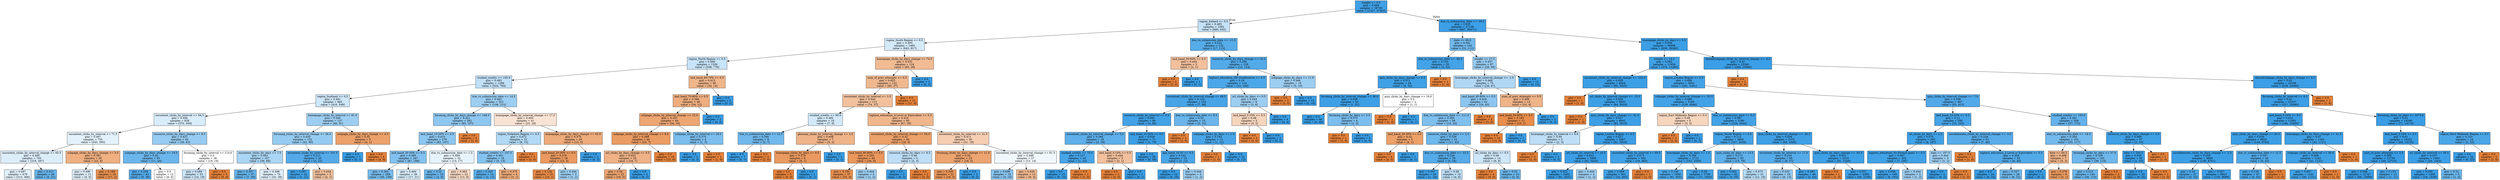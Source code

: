 digraph Tree {
node [shape=box, style="filled", color="black"] ;
0 [label="weight <= 0.5\ngini = 0.066\nsamples = 38730\nvalue = [1327, 37403]", fillcolor="#399de5f6"] ;
1 [label="region_Ireland <= 0.5\ngini = 0.485\nsamples = 1592\nvalue = [660, 932]", fillcolor="#399de54a"] ;
0 -> 1 [labeldistance=2.5, labelangle=45, headlabel="True"] ;
2 [label="region_South Region <= 0.5\ngini = 0.493\nsamples = 1460\nvalue = [643, 817]", fillcolor="#399de536"] ;
1 -> 2 ;
3 [label="region_North Region <= 0.5\ngini = 0.486\nsamples = 1336\nvalue = [558, 778]", fillcolor="#399de548"] ;
2 -> 3 ;
4 [label="studied_credits <= 105.0\ngini = 0.483\nsamples = 1288\nvalue = [524, 764]", fillcolor="#399de550"] ;
3 -> 4 ;
5 [label="region_Scotland <= 0.5\ngini = 0.491\nsamples = 965\nvalue = [416, 549]", fillcolor="#399de53e"] ;
4 -> 5 ;
6 [label="oucontent_clicks_by_interval <= 84.5\ngini = 0.494\nsamples = 828\nvalue = [370, 458]", fillcolor="#399de531"] ;
5 -> 6 ;
7 [label="oucontent_clicks_by_interval <= 71.5\ngini = 0.497\nsamples = 735\nvalue = [340, 395]", fillcolor="#399de524"] ;
6 -> 7 ;
8 [label="oucontent_clicks_by_interval_change <= 65.5\ngini = 0.495\nsamples = 705\nvalue = [318, 387]", fillcolor="#399de52d"] ;
7 -> 8 ;
9 [label="gini = 0.497\nsamples = 679\nvalue = [313, 366]", fillcolor="#399de525"] ;
8 -> 9 ;
10 [label="gini = 0.311\nsamples = 26\nvalue = [5, 21]", fillcolor="#399de5c2"] ;
8 -> 10 ;
11 [label="subpage_clicks_by_days_change <= 5.0\ngini = 0.391\nsamples = 30\nvalue = [22, 8]", fillcolor="#e58139a2"] ;
7 -> 11 ;
12 [label="gini = 0.496\nsamples = 11\nvalue = [5, 6]", fillcolor="#399de52a"] ;
11 -> 12 ;
13 [label="gini = 0.188\nsamples = 19\nvalue = [17, 2]", fillcolor="#e58139e1"] ;
11 -> 13 ;
14 [label="resource_clicks_by_days_change <= 8.5\ngini = 0.437\nsamples = 93\nvalue = [30, 63]", fillcolor="#399de586"] ;
6 -> 14 ;
15 [label="subpage_clicks_by_days_change <= 19.0\ngini = 0.32\nsamples = 55\nvalue = [11, 44]", fillcolor="#399de5bf"] ;
14 -> 15 ;
16 [label="gini = 0.206\nsamples = 43\nvalue = [5, 38]", fillcolor="#399de5dd"] ;
15 -> 16 ;
17 [label="gini = 0.5\nsamples = 12\nvalue = [6, 6]", fillcolor="#e5813900"] ;
15 -> 17 ;
18 [label="forumng_clicks_by_interval <= 114.0\ngini = 0.5\nsamples = 38\nvalue = [19, 19]", fillcolor="#e5813900"] ;
14 -> 18 ;
19 [label="gini = 0.489\nsamples = 33\nvalue = [14, 19]", fillcolor="#399de543"] ;
18 -> 19 ;
20 [label="gini = 0.0\nsamples = 5\nvalue = [5, 0]", fillcolor="#e58139ff"] ;
18 -> 20 ;
21 [label="homepage_clicks_by_interval <= 61.0\ngini = 0.446\nsamples = 137\nvalue = [46, 91]", fillcolor="#399de57e"] ;
5 -> 21 ;
22 [label="forumng_clicks_by_interval_change <= 36.5\ngini = 0.434\nsamples = 132\nvalue = [42, 90]", fillcolor="#399de588"] ;
21 -> 22 ;
23 [label="oucontent_clicks_by_days <= 7.5\ngini = 0.463\nsamples = 107\nvalue = [39, 68]", fillcolor="#399de56d"] ;
22 -> 23 ;
24 [label="gini = 0.307\nsamples = 37\nvalue = [7, 30]", fillcolor="#399de5c4"] ;
23 -> 24 ;
25 [label="gini = 0.496\nsamples = 70\nvalue = [32, 38]", fillcolor="#399de528"] ;
23 -> 25 ;
26 [label="oucontent_clicks_by_interval <= 101.5\ngini = 0.211\nsamples = 25\nvalue = [3, 22]", fillcolor="#399de5dc"] ;
22 -> 26 ;
27 [label="gini = 0.087\nsamples = 22\nvalue = [1, 21]", fillcolor="#399de5f3"] ;
26 -> 27 ;
28 [label="gini = 0.444\nsamples = 3\nvalue = [2, 1]", fillcolor="#e581397f"] ;
26 -> 28 ;
29 [label="subpage_clicks_by_days_change <= 4.5\ngini = 0.32\nsamples = 5\nvalue = [4, 1]", fillcolor="#e58139bf"] ;
21 -> 29 ;
30 [label="gini = 0.0\nsamples = 1\nvalue = [0, 1]", fillcolor="#399de5ff"] ;
29 -> 30 ;
31 [label="gini = 0.0\nsamples = 4\nvalue = [4, 0]", fillcolor="#e58139ff"] ;
29 -> 31 ;
32 [label="due_vs_submission_date <= 14.5\ngini = 0.445\nsamples = 323\nvalue = [108, 215]", fillcolor="#399de57f"] ;
4 -> 32 ;
33 [label="forumng_clicks_by_days_change <= 148.5\ngini = 0.421\nsamples = 282\nvalue = [85, 197]", fillcolor="#399de591"] ;
32 -> 33 ;
34 [label="imd_band_10-20% <= 0.5\ngini = 0.415\nsamples = 279\nvalue = [82, 197]", fillcolor="#399de595"] ;
33 -> 34 ;
35 [label="imd_band_20-30% <= 0.5\ngini = 0.395\nsamples = 247\nvalue = [67, 180]", fillcolor="#399de5a0"] ;
34 -> 35 ;
36 [label="gini = 0.364\nsamples = 209\nvalue = [50, 159]", fillcolor="#399de5af"] ;
35 -> 36 ;
37 [label="gini = 0.494\nsamples = 38\nvalue = [17, 21]", fillcolor="#399de531"] ;
35 -> 37 ;
38 [label="due_vs_submission_date <= 1.5\ngini = 0.498\nsamples = 32\nvalue = [15, 17]", fillcolor="#399de51e"] ;
34 -> 38 ;
39 [label="gini = 0.32\nsamples = 10\nvalue = [2, 8]", fillcolor="#399de5bf"] ;
38 -> 39 ;
40 [label="gini = 0.483\nsamples = 22\nvalue = [13, 9]", fillcolor="#e581394e"] ;
38 -> 40 ;
41 [label="gini = 0.0\nsamples = 3\nvalue = [3, 0]", fillcolor="#e58139ff"] ;
33 -> 41 ;
42 [label="homepage_clicks_by_interval_change <= 17.5\ngini = 0.493\nsamples = 41\nvalue = [23, 18]", fillcolor="#e5813937"] ;
32 -> 42 ;
43 [label="region_Yorkshire Region <= 0.5\ngini = 0.472\nsamples = 21\nvalue = [8, 13]", fillcolor="#399de562"] ;
42 -> 43 ;
44 [label="studied_credits <= 157.5\ngini = 0.401\nsamples = 18\nvalue = [5, 13]", fillcolor="#399de59d"] ;
43 -> 44 ;
45 [label="gini = 0.245\nsamples = 14\nvalue = [2, 12]", fillcolor="#399de5d4"] ;
44 -> 45 ;
46 [label="gini = 0.375\nsamples = 4\nvalue = [3, 1]", fillcolor="#e58139aa"] ;
44 -> 46 ;
47 [label="gini = 0.0\nsamples = 3\nvalue = [3, 0]", fillcolor="#e58139ff"] ;
43 -> 47 ;
48 [label="homepage_clicks_by_days_change <= 45.0\ngini = 0.375\nsamples = 20\nvalue = [15, 5]", fillcolor="#e58139aa"] ;
42 -> 48 ;
49 [label="imd_band_20-30% <= 0.5\ngini = 0.278\nsamples = 18\nvalue = [15, 3]", fillcolor="#e58139cc"] ;
48 -> 49 ;
50 [label="gini = 0.124\nsamples = 15\nvalue = [14, 1]", fillcolor="#e58139ed"] ;
49 -> 50 ;
51 [label="gini = 0.444\nsamples = 3\nvalue = [1, 2]", fillcolor="#399de57f"] ;
49 -> 51 ;
52 [label="gini = 0.0\nsamples = 2\nvalue = [0, 2]", fillcolor="#399de5ff"] ;
48 -> 52 ;
53 [label="imd_band_60-70% <= 0.5\ngini = 0.413\nsamples = 48\nvalue = [34, 14]", fillcolor="#e5813996"] ;
3 -> 53 ;
54 [label="imd_band_70-80% <= 0.5\ngini = 0.386\nsamples = 46\nvalue = [34, 12]", fillcolor="#e58139a5"] ;
53 -> 54 ;
55 [label="subpage_clicks_by_interval_change <= 22.0\ngini = 0.351\nsamples = 44\nvalue = [34, 10]", fillcolor="#e58139b4"] ;
54 -> 55 ;
56 [label="subpage_clicks_by_interval_change <= 8.0\ngini = 0.289\nsamples = 40\nvalue = [33, 7]", fillcolor="#e58139c9"] ;
55 -> 56 ;
57 [label="url_clicks_by_days_change <= 0.5\ngini = 0.403\nsamples = 25\nvalue = [18, 7]", fillcolor="#e581399c"] ;
56 -> 57 ;
58 [label="gini = 0.34\nsamples = 23\nvalue = [18, 5]", fillcolor="#e58139b8"] ;
57 -> 58 ;
59 [label="gini = 0.0\nsamples = 2\nvalue = [0, 2]", fillcolor="#399de5ff"] ;
57 -> 59 ;
60 [label="gini = 0.0\nsamples = 15\nvalue = [15, 0]", fillcolor="#e58139ff"] ;
56 -> 60 ;
61 [label="subpage_clicks_by_interval <= 29.0\ngini = 0.375\nsamples = 4\nvalue = [1, 3]", fillcolor="#399de5aa"] ;
55 -> 61 ;
62 [label="gini = 0.0\nsamples = 3\nvalue = [0, 3]", fillcolor="#399de5ff"] ;
61 -> 62 ;
63 [label="gini = 0.0\nsamples = 1\nvalue = [1, 0]", fillcolor="#e58139ff"] ;
61 -> 63 ;
64 [label="gini = 0.0\nsamples = 2\nvalue = [0, 2]", fillcolor="#399de5ff"] ;
54 -> 64 ;
65 [label="gini = 0.0\nsamples = 2\nvalue = [0, 2]", fillcolor="#399de5ff"] ;
53 -> 65 ;
66 [label="homepage_clicks_by_days_change <= 74.5\ngini = 0.431\nsamples = 124\nvalue = [85, 39]", fillcolor="#e581398a"] ;
2 -> 66 ;
67 [label="num_of_prev_attempts <= 0.5\ngini = 0.423\nsamples = 122\nvalue = [85, 37]", fillcolor="#e5813990"] ;
66 -> 67 ;
68 [label="oucontent_clicks_by_interval <= 3.5\ngini = 0.444\nsamples = 111\nvalue = [74, 37]", fillcolor="#e581397f"] ;
67 -> 68 ;
69 [label="studied_credits <= 90.0\ngini = 0.492\nsamples = 16\nvalue = [7, 9]", fillcolor="#399de539"] ;
68 -> 69 ;
70 [label="due_vs_submission_date <= 14.5\ngini = 0.346\nsamples = 9\nvalue = [2, 7]", fillcolor="#399de5b6"] ;
69 -> 70 ;
71 [label="gini = 0.0\nsamples = 7\nvalue = [0, 7]", fillcolor="#399de5ff"] ;
70 -> 71 ;
72 [label="gini = 0.0\nsamples = 2\nvalue = [2, 0]", fillcolor="#e58139ff"] ;
70 -> 72 ;
73 [label="glossary_clicks_by_interval_change <= 2.0\ngini = 0.408\nsamples = 7\nvalue = [5, 2]", fillcolor="#e5813999"] ;
69 -> 73 ;
74 [label="homepage_clicks_by_days <= 9.5\ngini = 0.278\nsamples = 6\nvalue = [5, 1]", fillcolor="#e58139cc"] ;
73 -> 74 ;
75 [label="gini = 0.0\nsamples = 5\nvalue = [5, 0]", fillcolor="#e58139ff"] ;
74 -> 75 ;
76 [label="gini = 0.0\nsamples = 1\nvalue = [0, 1]", fillcolor="#399de5ff"] ;
74 -> 76 ;
77 [label="gini = 0.0\nsamples = 1\nvalue = [0, 1]", fillcolor="#399de5ff"] ;
73 -> 77 ;
78 [label="highest_education_A Level or Equivalent <= 0.5\ngini = 0.416\nsamples = 95\nvalue = [67, 28]", fillcolor="#e5813994"] ;
68 -> 78 ;
79 [label="oucontent_clicks_by_interval_change <= 94.0\ngini = 0.32\nsamples = 45\nvalue = [36, 9]", fillcolor="#e58139bf"] ;
78 -> 79 ;
80 [label="imd_band_80-90% <= 0.5\ngini = 0.255\nsamples = 40\nvalue = [34, 6]", fillcolor="#e58139d2"] ;
79 -> 80 ;
81 [label="gini = 0.193\nsamples = 37\nvalue = [33, 4]", fillcolor="#e58139e0"] ;
80 -> 81 ;
82 [label="gini = 0.444\nsamples = 3\nvalue = [1, 2]", fillcolor="#399de57f"] ;
80 -> 82 ;
83 [label="resource_clicks_by_days <= 9.5\ngini = 0.48\nsamples = 5\nvalue = [2, 3]", fillcolor="#399de555"] ;
79 -> 83 ;
84 [label="gini = 0.0\nsamples = 3\nvalue = [0, 3]", fillcolor="#399de5ff"] ;
83 -> 84 ;
85 [label="gini = 0.0\nsamples = 2\nvalue = [2, 0]", fillcolor="#e58139ff"] ;
83 -> 85 ;
86 [label="oucontent_clicks_by_interval <= 31.5\ngini = 0.471\nsamples = 50\nvalue = [31, 19]", fillcolor="#e5813963"] ;
78 -> 86 ;
87 [label="forumng_clicks_by_days_change <= 11.0\ngini = 0.34\nsamples = 23\nvalue = [18, 5]", fillcolor="#e58139b8"] ;
86 -> 87 ;
88 [label="gini = 0.245\nsamples = 21\nvalue = [18, 3]", fillcolor="#e58139d4"] ;
87 -> 88 ;
89 [label="gini = 0.0\nsamples = 2\nvalue = [0, 2]", fillcolor="#399de5ff"] ;
87 -> 89 ;
90 [label="oucontent_clicks_by_interval_change <= 61.5\ngini = 0.499\nsamples = 27\nvalue = [13, 14]", fillcolor="#399de512"] ;
86 -> 90 ;
91 [label="gini = 0.408\nsamples = 14\nvalue = [4, 10]", fillcolor="#399de599"] ;
90 -> 91 ;
92 [label="gini = 0.426\nsamples = 13\nvalue = [9, 4]", fillcolor="#e581398e"] ;
90 -> 92 ;
93 [label="gini = 0.0\nsamples = 11\nvalue = [11, 0]", fillcolor="#e58139ff"] ;
67 -> 93 ;
94 [label="gini = 0.0\nsamples = 2\nvalue = [0, 2]", fillcolor="#399de5ff"] ;
66 -> 94 ;
95 [label="due_vs_submission_date <= -11.5\ngini = 0.224\nsamples = 132\nvalue = [17, 115]", fillcolor="#399de5d9"] ;
1 -> 95 ;
96 [label="imd_band_50-60% <= 0.5\ngini = 0.444\nsamples = 3\nvalue = [2, 1]", fillcolor="#e581397f"] ;
95 -> 96 ;
97 [label="gini = 0.0\nsamples = 2\nvalue = [2, 0]", fillcolor="#e58139ff"] ;
96 -> 97 ;
98 [label="gini = 0.0\nsamples = 1\nvalue = [0, 1]", fillcolor="#399de5ff"] ;
96 -> 98 ;
99 [label="resource_clicks_by_days_change <= 10.5\ngini = 0.206\nsamples = 129\nvalue = [15, 114]", fillcolor="#399de5dd"] ;
95 -> 99 ;
100 [label="highest_education_HE Qualification <= 0.5\ngini = 0.16\nsamples = 114\nvalue = [10, 104]", fillcolor="#399de5e6"] ;
99 -> 100 ;
101 [label="oucontent_clicks_by_interval_change <= 46.5\ngini = 0.124\nsamples = 105\nvalue = [7, 98]", fillcolor="#399de5ed"] ;
100 -> 101 ;
102 [label="resource_clicks_by_interval <= 0.5\ngini = 0.085\nsamples = 90\nvalue = [4, 86]", fillcolor="#399de5f3"] ;
101 -> 102 ;
103 [label="oucontent_clicks_by_interval_change <= 5.0\ngini = 0.266\nsamples = 19\nvalue = [3, 16]", fillcolor="#399de5cf"] ;
102 -> 103 ;
104 [label="studied_credits <= 75.0\ngini = 0.117\nsamples = 16\nvalue = [1, 15]", fillcolor="#399de5ee"] ;
103 -> 104 ;
105 [label="gini = 0.0\nsamples = 15\nvalue = [0, 15]", fillcolor="#399de5ff"] ;
104 -> 105 ;
106 [label="gini = 0.0\nsamples = 1\nvalue = [1, 0]", fillcolor="#e58139ff"] ;
104 -> 106 ;
107 [label="imd_band_0-10% <= 0.5\ngini = 0.444\nsamples = 3\nvalue = [2, 1]", fillcolor="#e581397f"] ;
103 -> 107 ;
108 [label="gini = 0.0\nsamples = 2\nvalue = [2, 0]", fillcolor="#e58139ff"] ;
107 -> 108 ;
109 [label="gini = 0.0\nsamples = 1\nvalue = [0, 1]", fillcolor="#399de5ff"] ;
107 -> 109 ;
110 [label="imd_band_10-20% <= 0.5\ngini = 0.028\nsamples = 71\nvalue = [1, 70]", fillcolor="#399de5fb"] ;
102 -> 110 ;
111 [label="gini = 0.0\nsamples = 58\nvalue = [0, 58]", fillcolor="#399de5ff"] ;
110 -> 111 ;
112 [label="age_band_35-55 <= 0.5\ngini = 0.142\nsamples = 13\nvalue = [1, 12]", fillcolor="#399de5ea"] ;
110 -> 112 ;
113 [label="gini = 0.0\nsamples = 10\nvalue = [0, 10]", fillcolor="#399de5ff"] ;
112 -> 113 ;
114 [label="gini = 0.444\nsamples = 3\nvalue = [1, 2]", fillcolor="#399de57f"] ;
112 -> 114 ;
115 [label="due_vs_submission_date <= 0.5\ngini = 0.32\nsamples = 15\nvalue = [3, 12]", fillcolor="#399de5bf"] ;
101 -> 115 ;
116 [label="gini = 0.0\nsamples = 2\nvalue = [2, 0]", fillcolor="#e58139ff"] ;
115 -> 116 ;
117 [label="subpage_clicks_by_days <= 1.5\ngini = 0.142\nsamples = 13\nvalue = [1, 12]", fillcolor="#399de5ea"] ;
115 -> 117 ;
118 [label="gini = 0.0\nsamples = 1\nvalue = [1, 0]", fillcolor="#e58139ff"] ;
117 -> 118 ;
119 [label="gini = 0.0\nsamples = 12\nvalue = [0, 12]", fillcolor="#399de5ff"] ;
117 -> 119 ;
120 [label="url_clicks_by_days <= 0.5\ngini = 0.444\nsamples = 9\nvalue = [3, 6]", fillcolor="#399de57f"] ;
100 -> 120 ;
121 [label="imd_band_0-10% <= 0.5\ngini = 0.48\nsamples = 5\nvalue = [3, 2]", fillcolor="#e5813955"] ;
120 -> 121 ;
122 [label="gini = 0.0\nsamples = 3\nvalue = [3, 0]", fillcolor="#e58139ff"] ;
121 -> 122 ;
123 [label="gini = 0.0\nsamples = 2\nvalue = [0, 2]", fillcolor="#399de5ff"] ;
121 -> 123 ;
124 [label="gini = 0.0\nsamples = 4\nvalue = [0, 4]", fillcolor="#399de5ff"] ;
120 -> 124 ;
125 [label="subpage_clicks_by_days <= 11.0\ngini = 0.444\nsamples = 15\nvalue = [5, 10]", fillcolor="#399de57f"] ;
99 -> 125 ;
126 [label="gini = 0.0\nsamples = 5\nvalue = [5, 0]", fillcolor="#e58139ff"] ;
125 -> 126 ;
127 [label="gini = 0.0\nsamples = 10\nvalue = [0, 10]", fillcolor="#399de5ff"] ;
125 -> 127 ;
128 [label="due_vs_submission_date <= -29.5\ngini = 0.035\nsamples = 37138\nvalue = [667, 36471]", fillcolor="#399de5fa"] ;
0 -> 128 [labeldistance=2.5, labelangle=-45, headlabel="False"] ;
129 [label="date <= 68.0\ngini = 0.341\nsamples = 142\nvalue = [31, 111]", fillcolor="#399de5b8"] ;
128 -> 129 ;
130 [label="due_vs_submission_date <= -30.5\ngini = 0.103\nsamples = 55\nvalue = [3, 52]", fillcolor="#399de5f0"] ;
129 -> 130 ;
131 [label="quiz_clicks_by_days_change <= 8.5\ngini = 0.071\nsamples = 54\nvalue = [2, 52]", fillcolor="#399de5f5"] ;
130 -> 131 ;
132 [label="forumng_clicks_by_interval_change <= 36.0\ngini = 0.038\nsamples = 52\nvalue = [1, 51]", fillcolor="#399de5fa"] ;
131 -> 132 ;
133 [label="gini = 0.0\nsamples = 48\nvalue = [0, 48]", fillcolor="#399de5ff"] ;
132 -> 133 ;
134 [label="forumng_clicks_by_days <= 2.5\ngini = 0.375\nsamples = 4\nvalue = [1, 3]", fillcolor="#399de5aa"] ;
132 -> 134 ;
135 [label="gini = 0.0\nsamples = 1\nvalue = [1, 0]", fillcolor="#e58139ff"] ;
134 -> 135 ;
136 [label="gini = 0.0\nsamples = 3\nvalue = [0, 3]", fillcolor="#399de5ff"] ;
134 -> 136 ;
137 [label="quiz_clicks_by_days_change <= 16.0\ngini = 0.5\nsamples = 2\nvalue = [1, 1]", fillcolor="#e5813900"] ;
131 -> 137 ;
138 [label="gini = 0.0\nsamples = 1\nvalue = [1, 0]", fillcolor="#e58139ff"] ;
137 -> 138 ;
139 [label="gini = 0.0\nsamples = 1\nvalue = [0, 1]", fillcolor="#399de5ff"] ;
137 -> 139 ;
140 [label="gini = 0.0\nsamples = 1\nvalue = [1, 0]", fillcolor="#e58139ff"] ;
130 -> 140 ;
141 [label="weight <= 27.5\ngini = 0.437\nsamples = 87\nvalue = [28, 59]", fillcolor="#399de586"] ;
129 -> 141 ;
142 [label="homepage_clicks_by_interval_change <= -1.5\ngini = 0.468\nsamples = 75\nvalue = [28, 47]", fillcolor="#399de567"] ;
141 -> 142 ;
143 [label="imd_band_80-90% <= 0.5\ngini = 0.416\nsamples = 61\nvalue = [18, 43]", fillcolor="#399de594"] ;
142 -> 143 ;
144 [label="due_vs_submission_date <= -111.0\ngini = 0.383\nsamples = 58\nvalue = [15, 43]", fillcolor="#399de5a6"] ;
143 -> 144 ;
145 [label="imd_band_20-30% <= 0.5\ngini = 0.32\nsamples = 5\nvalue = [4, 1]", fillcolor="#e58139bf"] ;
144 -> 145 ;
146 [label="gini = 0.0\nsamples = 4\nvalue = [4, 0]", fillcolor="#e58139ff"] ;
145 -> 146 ;
147 [label="gini = 0.0\nsamples = 1\nvalue = [0, 1]", fillcolor="#399de5ff"] ;
145 -> 147 ;
148 [label="resource_clicks_by_days <= 2.5\ngini = 0.329\nsamples = 53\nvalue = [11, 42]", fillcolor="#399de5bc"] ;
144 -> 148 ;
149 [label="due_vs_submission_date <= -33.5\ngini = 0.224\nsamples = 39\nvalue = [5, 34]", fillcolor="#399de5da"] ;
148 -> 149 ;
150 [label="gini = 0.067\nsamples = 29\nvalue = [1, 28]", fillcolor="#399de5f6"] ;
149 -> 150 ;
151 [label="gini = 0.48\nsamples = 10\nvalue = [4, 6]", fillcolor="#399de555"] ;
149 -> 151 ;
152 [label="url_clicks_by_days <= 0.5\ngini = 0.49\nsamples = 14\nvalue = [6, 8]", fillcolor="#399de540"] ;
148 -> 152 ;
153 [label="gini = 0.0\nsamples = 4\nvalue = [4, 0]", fillcolor="#e58139ff"] ;
152 -> 153 ;
154 [label="gini = 0.32\nsamples = 10\nvalue = [2, 8]", fillcolor="#399de5bf"] ;
152 -> 154 ;
155 [label="gini = 0.0\nsamples = 3\nvalue = [3, 0]", fillcolor="#e58139ff"] ;
143 -> 155 ;
156 [label="num_of_prev_attempts <= 0.5\ngini = 0.408\nsamples = 14\nvalue = [10, 4]", fillcolor="#e5813999"] ;
142 -> 156 ;
157 [label="imd_band_50-60% <= 0.5\ngini = 0.165\nsamples = 11\nvalue = [10, 1]", fillcolor="#e58139e6"] ;
156 -> 157 ;
158 [label="gini = 0.0\nsamples = 10\nvalue = [10, 0]", fillcolor="#e58139ff"] ;
157 -> 158 ;
159 [label="gini = 0.0\nsamples = 1\nvalue = [0, 1]", fillcolor="#399de5ff"] ;
157 -> 159 ;
160 [label="gini = 0.0\nsamples = 3\nvalue = [0, 3]", fillcolor="#399de5ff"] ;
156 -> 160 ;
161 [label="gini = 0.0\nsamples = 12\nvalue = [0, 12]", fillcolor="#399de5ff"] ;
141 -> 161 ;
162 [label="homepage_clicks_by_days <= 5.5\ngini = 0.034\nsamples = 36996\nvalue = [636, 36360]", fillcolor="#399de5fb"] ;
128 -> 162 ;
163 [label="weight <= 14.0\ngini = 0.062\nsamples = 11656\nvalue = [376, 11280]", fillcolor="#399de5f6"] ;
162 -> 163 ;
164 [label="oucontent_clicks_by_interval_change <= -152.0\ngini = 0.028\nsamples = 6004\nvalue = [85, 5919]", fillcolor="#399de5fb"] ;
163 -> 164 ;
165 [label="gini = 0.0\nsamples = 1\nvalue = [1, 0]", fillcolor="#e58139ff"] ;
164 -> 165 ;
166 [label="url_clicks_by_interval_change <= -15.0\ngini = 0.028\nsamples = 6003\nvalue = [84, 5919]", fillcolor="#399de5fb"] ;
164 -> 166 ;
167 [label="gini = 0.0\nsamples = 1\nvalue = [1, 0]", fillcolor="#e58139ff"] ;
166 -> 167 ;
168 [label="quiz_clicks_by_days_change <= -41.0\ngini = 0.027\nsamples = 6002\nvalue = [83, 5919]", fillcolor="#399de5fb"] ;
166 -> 168 ;
169 [label="homepage_clicks_by_interval <= 6.0\ngini = 0.48\nsamples = 5\nvalue = [2, 3]", fillcolor="#399de555"] ;
168 -> 169 ;
170 [label="gini = 0.0\nsamples = 2\nvalue = [2, 0]", fillcolor="#e58139ff"] ;
169 -> 170 ;
171 [label="gini = 0.0\nsamples = 3\nvalue = [0, 3]", fillcolor="#399de5ff"] ;
169 -> 171 ;
172 [label="region_London Region <= 0.5\ngini = 0.027\nsamples = 5997\nvalue = [81, 5916]", fillcolor="#399de5fc"] ;
168 -> 172 ;
173 [label="url_clicks_by_interval <= 16.5\ngini = 0.022\nsamples = 5495\nvalue = [62, 5433]", fillcolor="#399de5fc"] ;
172 -> 173 ;
174 [label="gini = 0.022\nsamples = 5492\nvalue = [61, 5431]", fillcolor="#399de5fc"] ;
173 -> 174 ;
175 [label="gini = 0.444\nsamples = 3\nvalue = [1, 2]", fillcolor="#399de57f"] ;
173 -> 175 ;
176 [label="oucontent_clicks_by_interval <= 89.0\ngini = 0.073\nsamples = 502\nvalue = [19, 483]", fillcolor="#399de5f5"] ;
172 -> 176 ;
177 [label="gini = 0.069\nsamples = 501\nvalue = [18, 483]", fillcolor="#399de5f5"] ;
176 -> 177 ;
178 [label="gini = 0.0\nsamples = 1\nvalue = [1, 0]", fillcolor="#e58139ff"] ;
176 -> 178 ;
179 [label="region_London Region <= 0.5\ngini = 0.098\nsamples = 5652\nvalue = [291, 5361]", fillcolor="#399de5f1"] ;
163 -> 179 ;
180 [label="subpage_clicks_by_interval_change <= -53.5\ngini = 0.088\nsamples = 5185\nvalue = [239, 4946]", fillcolor="#399de5f3"] ;
179 -> 180 ;
181 [label="region_East Midlands Region <= 0.5\ngini = 0.48\nsamples = 5\nvalue = [3, 2]", fillcolor="#e5813955"] ;
180 -> 181 ;
182 [label="gini = 0.0\nsamples = 3\nvalue = [3, 0]", fillcolor="#e58139ff"] ;
181 -> 182 ;
183 [label="gini = 0.0\nsamples = 2\nvalue = [0, 2]", fillcolor="#399de5ff"] ;
181 -> 183 ;
184 [label="due_vs_submission_date <= 0.5\ngini = 0.087\nsamples = 5180\nvalue = [236, 4944]", fillcolor="#399de5f3"] ;
180 -> 184 ;
185 [label="region_North Region <= 0.5\ngini = 0.112\nsamples = 2805\nvalue = [167, 2638]", fillcolor="#399de5ef"] ;
184 -> 185 ;
186 [label="homepage_clicks_by_days <= 1.5\ngini = 0.106\nsamples = 2712\nvalue = [152, 2560]", fillcolor="#399de5f0"] ;
185 -> 186 ;
187 [label="gini = 0.148\nsamples = 1006\nvalue = [81, 925]", fillcolor="#399de5e9"] ;
186 -> 187 ;
188 [label="gini = 0.08\nsamples = 1706\nvalue = [71, 1635]", fillcolor="#399de5f4"] ;
186 -> 188 ;
189 [label="quiz_clicks_by_days <= 13.5\ngini = 0.271\nsamples = 93\nvalue = [15, 78]", fillcolor="#399de5ce"] ;
185 -> 189 ;
190 [label="gini = 0.092\nsamples = 62\nvalue = [3, 59]", fillcolor="#399de5f2"] ;
189 -> 190 ;
191 [label="gini = 0.475\nsamples = 31\nvalue = [12, 19]", fillcolor="#399de55e"] ;
189 -> 191 ;
192 [label="quiz_clicks_by_interval_change <= -45.5\ngini = 0.056\nsamples = 2375\nvalue = [69, 2306]", fillcolor="#399de5f7"] ;
184 -> 192 ;
193 [label="oucontent_clicks_by_interval <= 11.0\ngini = 0.216\nsamples = 65\nvalue = [8, 57]", fillcolor="#399de5db"] ;
192 -> 193 ;
194 [label="gini = 0.432\nsamples = 19\nvalue = [6, 13]", fillcolor="#399de589"] ;
193 -> 194 ;
195 [label="gini = 0.083\nsamples = 46\nvalue = [2, 44]", fillcolor="#399de5f3"] ;
193 -> 195 ;
196 [label="quiz_clicks_by_days_change <= -92.5\ngini = 0.051\nsamples = 2310\nvalue = [61, 2249]", fillcolor="#399de5f8"] ;
192 -> 196 ;
197 [label="gini = 0.0\nsamples = 1\nvalue = [1, 0]", fillcolor="#e58139ff"] ;
196 -> 197 ;
198 [label="gini = 0.051\nsamples = 2309\nvalue = [60, 2249]", fillcolor="#399de5f8"] ;
196 -> 198 ;
199 [label="quiz_clicks_by_interval_change <= -7.0\ngini = 0.198\nsamples = 467\nvalue = [52, 415]", fillcolor="#399de5df"] ;
179 -> 199 ;
200 [label="imd_band_10-20% <= 0.5\ngini = 0.11\nsamples = 258\nvalue = [15, 243]", fillcolor="#399de5ef"] ;
199 -> 200 ;
201 [label="url_clicks_by_days <= 2.5\ngini = 0.075\nsamples = 205\nvalue = [8, 197]", fillcolor="#399de5f5"] ;
200 -> 201 ;
202 [label="highest_education_No Formal quals <= 0.5\ngini = 0.067\nsamples = 202\nvalue = [7, 195]", fillcolor="#399de5f6"] ;
201 -> 202 ;
203 [label="gini = 0.058\nsamples = 199\nvalue = [6, 193]", fillcolor="#399de5f7"] ;
202 -> 203 ;
204 [label="gini = 0.444\nsamples = 3\nvalue = [1, 2]", fillcolor="#399de57f"] ;
202 -> 204 ;
205 [label="date <= 187.0\ngini = 0.444\nsamples = 3\nvalue = [1, 2]", fillcolor="#399de57f"] ;
201 -> 205 ;
206 [label="gini = 0.0\nsamples = 2\nvalue = [0, 2]", fillcolor="#399de5ff"] ;
205 -> 206 ;
207 [label="gini = 0.0\nsamples = 1\nvalue = [1, 0]", fillcolor="#e58139ff"] ;
205 -> 207 ;
208 [label="oucollaborate_clicks_by_interval_change <= -0.5\ngini = 0.229\nsamples = 53\nvalue = [7, 46]", fillcolor="#399de5d8"] ;
200 -> 208 ;
209 [label="gini = 0.0\nsamples = 1\nvalue = [1, 0]", fillcolor="#e58139ff"] ;
208 -> 209 ;
210 [label="highest_education_A Level or Equivalent <= 0.5\ngini = 0.204\nsamples = 52\nvalue = [6, 46]", fillcolor="#399de5de"] ;
208 -> 210 ;
211 [label="gini = 0.0\nsamples = 24\nvalue = [0, 24]", fillcolor="#399de5ff"] ;
210 -> 211 ;
212 [label="gini = 0.337\nsamples = 28\nvalue = [6, 22]", fillcolor="#399de5b9"] ;
210 -> 212 ;
213 [label="studied_credits <= 105.0\ngini = 0.291\nsamples = 209\nvalue = [37, 172]", fillcolor="#399de5c8"] ;
199 -> 213 ;
214 [label="due_vs_submission_date <= -18.5\ngini = 0.354\nsamples = 152\nvalue = [35, 117]", fillcolor="#399de5b3"] ;
213 -> 214 ;
215 [label="date <= 64.5\ngini = 0.408\nsamples = 7\nvalue = [5, 2]", fillcolor="#e5813999"] ;
214 -> 215 ;
216 [label="gini = 0.0\nsamples = 1\nvalue = [0, 1]", fillcolor="#399de5ff"] ;
215 -> 216 ;
217 [label="gini = 0.278\nsamples = 6\nvalue = [5, 1]", fillcolor="#e58139cc"] ;
215 -> 217 ;
218 [label="forumng_clicks_by_days <= 37.0\ngini = 0.328\nsamples = 145\nvalue = [30, 115]", fillcolor="#399de5bc"] ;
214 -> 218 ;
219 [label="gini = 0.315\nsamples = 143\nvalue = [28, 115]", fillcolor="#399de5c1"] ;
218 -> 219 ;
220 [label="gini = 0.0\nsamples = 2\nvalue = [2, 0]", fillcolor="#e58139ff"] ;
218 -> 220 ;
221 [label="resource_clicks_by_days_change <= 5.0\ngini = 0.068\nsamples = 57\nvalue = [2, 55]", fillcolor="#399de5f6"] ;
213 -> 221 ;
222 [label="date <= 204.5\ngini = 0.035\nsamples = 56\nvalue = [1, 55]", fillcolor="#399de5fa"] ;
221 -> 222 ;
223 [label="gini = 0.0\nsamples = 55\nvalue = [0, 55]", fillcolor="#399de5ff"] ;
222 -> 223 ;
224 [label="gini = 0.0\nsamples = 1\nvalue = [1, 0]", fillcolor="#e58139ff"] ;
222 -> 224 ;
225 [label="gini = 0.0\nsamples = 1\nvalue = [1, 0]", fillcolor="#e58139ff"] ;
221 -> 225 ;
226 [label="sharedsubpage_clicks_by_interval_change <= -4.0\ngini = 0.02\nsamples = 25340\nvalue = [260, 25080]", fillcolor="#399de5fc"] ;
162 -> 226 ;
227 [label="gini = 0.0\nsamples = 2\nvalue = [2, 0]", fillcolor="#e58139ff"] ;
226 -> 227 ;
228 [label="sharedsubpage_clicks_by_days_change <= 3.5\ngini = 0.02\nsamples = 25338\nvalue = [258, 25080]", fillcolor="#399de5fc"] ;
226 -> 228 ;
229 [label="forumng_clicks_by_interval <= 4.5\ngini = 0.02\nsamples = 25337\nvalue = [257, 25080]", fillcolor="#399de5fc"] ;
228 -> 229 ;
230 [label="imd_band_0-10% <= 0.5\ngini = 0.033\nsamples = 11091\nvalue = [186, 10905]", fillcolor="#399de5fb"] ;
229 -> 230 ;
231 [label="quiz_clicks_by_days_change <= 63.5\ngini = 0.029\nsamples = 9928\nvalue = [144, 9784]", fillcolor="#399de5fb"] ;
230 -> 231 ;
232 [label="oucollaborate_clicks_by_days_change <= -2.5\ngini = 0.028\nsamples = 9880\nvalue = [139, 9741]", fillcolor="#399de5fb"] ;
231 -> 232 ;
233 [label="gini = 0.16\nsamples = 57\nvalue = [5, 52]", fillcolor="#399de5e6"] ;
232 -> 233 ;
234 [label="gini = 0.027\nsamples = 9823\nvalue = [134, 9689]", fillcolor="#399de5fb"] ;
232 -> 234 ;
235 [label="due_vs_submission_date <= 12.5\ngini = 0.187\nsamples = 48\nvalue = [5, 43]", fillcolor="#399de5e1"] ;
231 -> 235 ;
236 [label="gini = 0.156\nsamples = 47\nvalue = [4, 43]", fillcolor="#399de5e7"] ;
235 -> 236 ;
237 [label="gini = 0.0\nsamples = 1\nvalue = [1, 0]", fillcolor="#e58139ff"] ;
235 -> 237 ;
238 [label="homepage_clicks_by_days_change <= 41.5\ngini = 0.07\nsamples = 1163\nvalue = [42, 1121]", fillcolor="#399de5f5"] ;
230 -> 238 ;
239 [label="subpage_clicks_by_interval <= 56.0\ngini = 0.068\nsamples = 1162\nvalue = [41, 1121]", fillcolor="#399de5f6"] ;
238 -> 239 ;
240 [label="gini = 0.067\nsamples = 1161\nvalue = [40, 1121]", fillcolor="#399de5f6"] ;
239 -> 240 ;
241 [label="gini = 0.0\nsamples = 1\nvalue = [1, 0]", fillcolor="#e58139ff"] ;
239 -> 241 ;
242 [label="gini = 0.0\nsamples = 1\nvalue = [1, 0]", fillcolor="#e58139ff"] ;
238 -> 242 ;
243 [label="forumng_clicks_by_days <= 1073.0\ngini = 0.01\nsamples = 14246\nvalue = [71, 14175]", fillcolor="#399de5fe"] ;
229 -> 243 ;
244 [label="imd_band_0-10% <= 0.5\ngini = 0.01\nsamples = 14222\nvalue = [69, 14153]", fillcolor="#399de5fe"] ;
243 -> 244 ;
245 [label="num_of_prev_attempts <= 3.5\ngini = 0.008\nsamples = 12759\nvalue = [49, 12710]", fillcolor="#399de5fe"] ;
244 -> 245 ;
246 [label="gini = 0.008\nsamples = 12747\nvalue = [48, 12699]", fillcolor="#399de5fe"] ;
245 -> 246 ;
247 [label="gini = 0.153\nsamples = 12\nvalue = [1, 11]", fillcolor="#399de5e8"] ;
245 -> 247 ;
248 [label="url_clicks_by_interval <= 30.5\ngini = 0.027\nsamples = 1463\nvalue = [20, 1443]", fillcolor="#399de5fb"] ;
244 -> 248 ;
249 [label="gini = 0.026\nsamples = 1458\nvalue = [19, 1439]", fillcolor="#399de5fc"] ;
248 -> 249 ;
250 [label="gini = 0.32\nsamples = 5\nvalue = [1, 4]", fillcolor="#399de5bf"] ;
248 -> 250 ;
251 [label="region_West Midlands Region <= 0.5\ngini = 0.153\nsamples = 24\nvalue = [2, 22]", fillcolor="#399de5e8"] ;
243 -> 251 ;
252 [label="gini = 0.0\nsamples = 22\nvalue = [0, 22]", fillcolor="#399de5ff"] ;
251 -> 252 ;
253 [label="gini = 0.0\nsamples = 2\nvalue = [2, 0]", fillcolor="#e58139ff"] ;
251 -> 253 ;
254 [label="gini = 0.0\nsamples = 1\nvalue = [1, 0]", fillcolor="#e58139ff"] ;
228 -> 254 ;
}